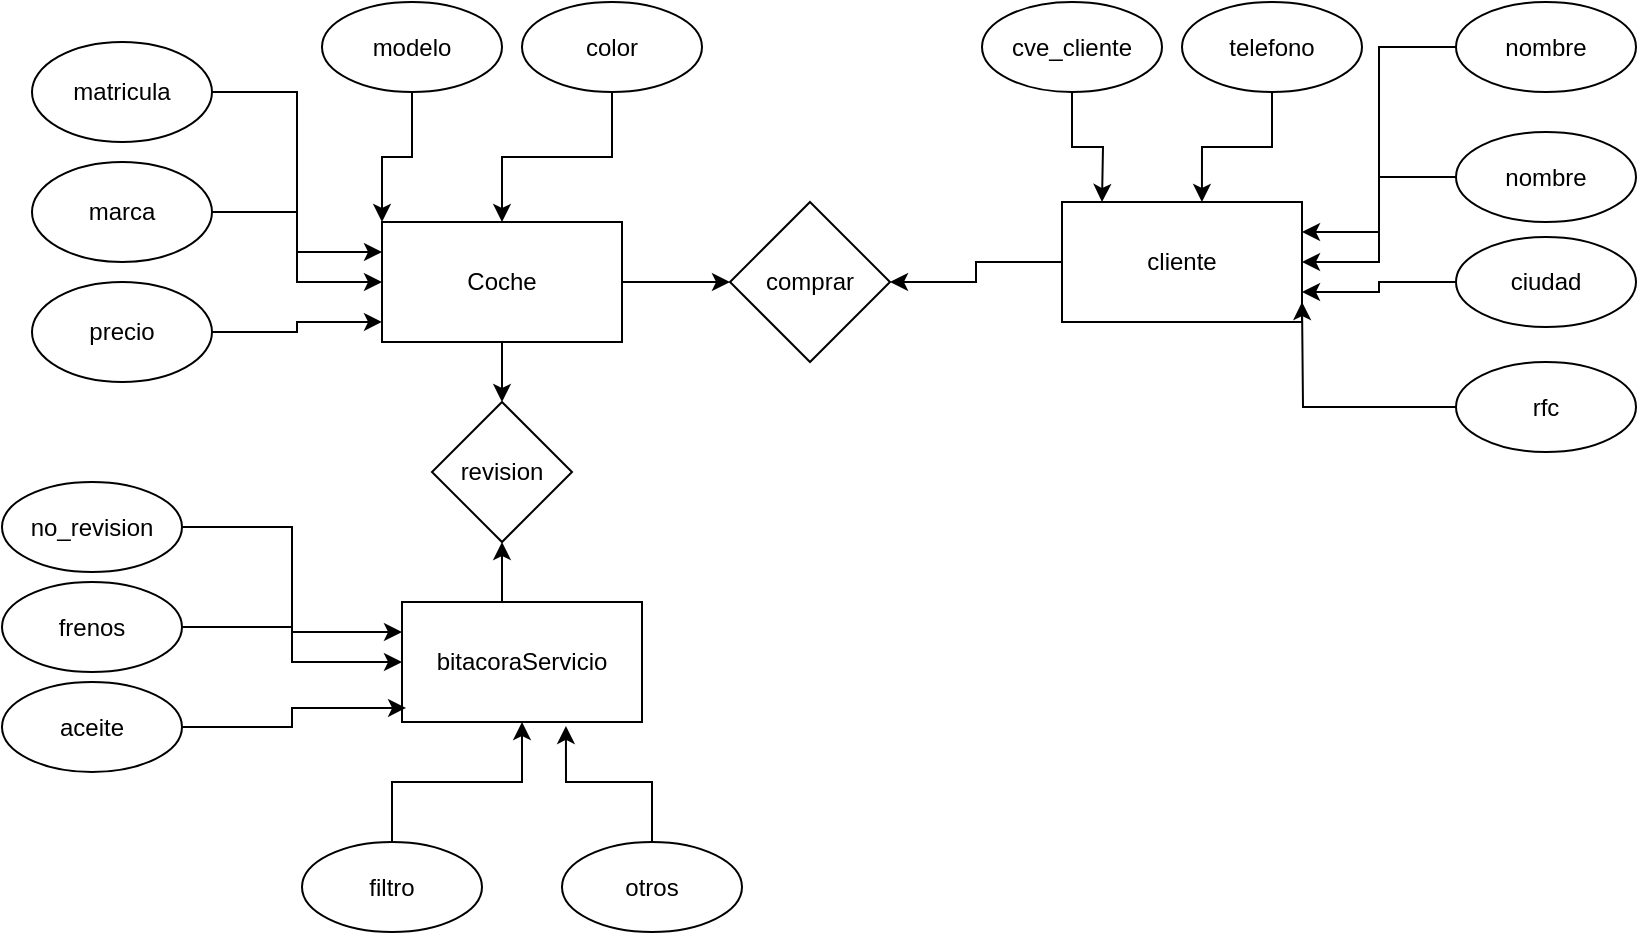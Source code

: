 <mxfile version="21.5.0" type="github">
  <diagram name="Página-1" id="bcggJst4Lfgpijk-xnBO">
    <mxGraphModel dx="880" dy="484" grid="1" gridSize="10" guides="1" tooltips="1" connect="1" arrows="1" fold="1" page="1" pageScale="1" pageWidth="827" pageHeight="1169" math="0" shadow="0">
      <root>
        <mxCell id="0" />
        <mxCell id="1" parent="0" />
        <mxCell id="1POWXPuu06_e3D0F7bsV-30" style="edgeStyle=orthogonalEdgeStyle;rounded=0;orthogonalLoop=1;jettySize=auto;html=1;exitX=1;exitY=0.5;exitDx=0;exitDy=0;" edge="1" parent="1" source="1POWXPuu06_e3D0F7bsV-2" target="1POWXPuu06_e3D0F7bsV-28">
          <mxGeometry relative="1" as="geometry" />
        </mxCell>
        <mxCell id="1POWXPuu06_e3D0F7bsV-44" style="edgeStyle=orthogonalEdgeStyle;rounded=0;orthogonalLoop=1;jettySize=auto;html=1;exitX=0.5;exitY=1;exitDx=0;exitDy=0;entryX=0.5;entryY=0;entryDx=0;entryDy=0;" edge="1" parent="1" source="1POWXPuu06_e3D0F7bsV-2" target="1POWXPuu06_e3D0F7bsV-43">
          <mxGeometry relative="1" as="geometry" />
        </mxCell>
        <mxCell id="1POWXPuu06_e3D0F7bsV-2" value="&lt;font style=&quot;vertical-align: inherit;&quot;&gt;&lt;font style=&quot;vertical-align: inherit;&quot;&gt;Coche&lt;/font&gt;&lt;/font&gt;" style="rounded=0;whiteSpace=wrap;html=1;" vertex="1" parent="1">
          <mxGeometry x="200" y="120" width="120" height="60" as="geometry" />
        </mxCell>
        <mxCell id="1POWXPuu06_e3D0F7bsV-12" style="edgeStyle=orthogonalEdgeStyle;rounded=0;orthogonalLoop=1;jettySize=auto;html=1;exitX=1;exitY=0.5;exitDx=0;exitDy=0;entryX=0;entryY=0.25;entryDx=0;entryDy=0;" edge="1" parent="1" source="1POWXPuu06_e3D0F7bsV-3" target="1POWXPuu06_e3D0F7bsV-2">
          <mxGeometry relative="1" as="geometry" />
        </mxCell>
        <mxCell id="1POWXPuu06_e3D0F7bsV-3" value="&lt;font style=&quot;vertical-align: inherit;&quot;&gt;&lt;font style=&quot;vertical-align: inherit;&quot;&gt;matricula&lt;/font&gt;&lt;/font&gt;" style="ellipse;whiteSpace=wrap;html=1;" vertex="1" parent="1">
          <mxGeometry x="25" y="30" width="90" height="50" as="geometry" />
        </mxCell>
        <mxCell id="1POWXPuu06_e3D0F7bsV-11" style="edgeStyle=orthogonalEdgeStyle;rounded=0;orthogonalLoop=1;jettySize=auto;html=1;" edge="1" parent="1" source="1POWXPuu06_e3D0F7bsV-4" target="1POWXPuu06_e3D0F7bsV-2">
          <mxGeometry relative="1" as="geometry" />
        </mxCell>
        <mxCell id="1POWXPuu06_e3D0F7bsV-4" value="&lt;font style=&quot;vertical-align: inherit;&quot;&gt;&lt;font style=&quot;vertical-align: inherit;&quot;&gt;marca&lt;/font&gt;&lt;/font&gt;" style="ellipse;whiteSpace=wrap;html=1;" vertex="1" parent="1">
          <mxGeometry x="25" y="90" width="90" height="50" as="geometry" />
        </mxCell>
        <mxCell id="1POWXPuu06_e3D0F7bsV-10" style="edgeStyle=orthogonalEdgeStyle;rounded=0;orthogonalLoop=1;jettySize=auto;html=1;entryX=0;entryY=0.833;entryDx=0;entryDy=0;entryPerimeter=0;" edge="1" parent="1" source="1POWXPuu06_e3D0F7bsV-5" target="1POWXPuu06_e3D0F7bsV-2">
          <mxGeometry relative="1" as="geometry" />
        </mxCell>
        <mxCell id="1POWXPuu06_e3D0F7bsV-5" value="&lt;font style=&quot;vertical-align: inherit;&quot;&gt;&lt;font style=&quot;vertical-align: inherit;&quot;&gt;precio&lt;/font&gt;&lt;/font&gt;" style="ellipse;whiteSpace=wrap;html=1;" vertex="1" parent="1">
          <mxGeometry x="25" y="150" width="90" height="50" as="geometry" />
        </mxCell>
        <mxCell id="1POWXPuu06_e3D0F7bsV-13" style="edgeStyle=orthogonalEdgeStyle;rounded=0;orthogonalLoop=1;jettySize=auto;html=1;exitX=0.5;exitY=1;exitDx=0;exitDy=0;entryX=0;entryY=0;entryDx=0;entryDy=0;" edge="1" parent="1" source="1POWXPuu06_e3D0F7bsV-6" target="1POWXPuu06_e3D0F7bsV-2">
          <mxGeometry relative="1" as="geometry" />
        </mxCell>
        <mxCell id="1POWXPuu06_e3D0F7bsV-6" value="&lt;font style=&quot;vertical-align: inherit;&quot;&gt;&lt;font style=&quot;vertical-align: inherit;&quot;&gt;modelo&lt;/font&gt;&lt;/font&gt;" style="ellipse;whiteSpace=wrap;html=1;" vertex="1" parent="1">
          <mxGeometry x="170" y="10" width="90" height="45" as="geometry" />
        </mxCell>
        <mxCell id="1POWXPuu06_e3D0F7bsV-14" style="edgeStyle=orthogonalEdgeStyle;rounded=0;orthogonalLoop=1;jettySize=auto;html=1;" edge="1" parent="1" source="1POWXPuu06_e3D0F7bsV-8" target="1POWXPuu06_e3D0F7bsV-2">
          <mxGeometry relative="1" as="geometry" />
        </mxCell>
        <mxCell id="1POWXPuu06_e3D0F7bsV-8" value="&lt;font style=&quot;vertical-align: inherit;&quot;&gt;&lt;font style=&quot;vertical-align: inherit;&quot;&gt;&lt;font style=&quot;vertical-align: inherit;&quot;&gt;&lt;font style=&quot;vertical-align: inherit;&quot;&gt;color&lt;/font&gt;&lt;/font&gt;&lt;/font&gt;&lt;/font&gt;" style="ellipse;whiteSpace=wrap;html=1;" vertex="1" parent="1">
          <mxGeometry x="270" y="10" width="90" height="45" as="geometry" />
        </mxCell>
        <mxCell id="1POWXPuu06_e3D0F7bsV-29" style="edgeStyle=orthogonalEdgeStyle;rounded=0;orthogonalLoop=1;jettySize=auto;html=1;" edge="1" parent="1" source="1POWXPuu06_e3D0F7bsV-15" target="1POWXPuu06_e3D0F7bsV-28">
          <mxGeometry relative="1" as="geometry" />
        </mxCell>
        <mxCell id="1POWXPuu06_e3D0F7bsV-15" value="&lt;font style=&quot;vertical-align: inherit;&quot;&gt;&lt;font style=&quot;vertical-align: inherit;&quot;&gt;&lt;font style=&quot;vertical-align: inherit;&quot;&gt;&lt;font style=&quot;vertical-align: inherit;&quot;&gt;cliente&lt;/font&gt;&lt;/font&gt;&lt;/font&gt;&lt;/font&gt;" style="rounded=0;whiteSpace=wrap;html=1;" vertex="1" parent="1">
          <mxGeometry x="540" y="110" width="120" height="60" as="geometry" />
        </mxCell>
        <mxCell id="1POWXPuu06_e3D0F7bsV-22" style="edgeStyle=orthogonalEdgeStyle;rounded=0;orthogonalLoop=1;jettySize=auto;html=1;" edge="1" parent="1" source="1POWXPuu06_e3D0F7bsV-16">
          <mxGeometry relative="1" as="geometry">
            <mxPoint x="560" y="110" as="targetPoint" />
          </mxGeometry>
        </mxCell>
        <mxCell id="1POWXPuu06_e3D0F7bsV-16" value="&lt;font style=&quot;vertical-align: inherit;&quot;&gt;&lt;font style=&quot;vertical-align: inherit;&quot;&gt;cve_cliente&lt;/font&gt;&lt;/font&gt;" style="ellipse;whiteSpace=wrap;html=1;" vertex="1" parent="1">
          <mxGeometry x="500" y="10" width="90" height="45" as="geometry" />
        </mxCell>
        <mxCell id="1POWXPuu06_e3D0F7bsV-24" style="edgeStyle=orthogonalEdgeStyle;rounded=0;orthogonalLoop=1;jettySize=auto;html=1;entryX=1;entryY=0.25;entryDx=0;entryDy=0;" edge="1" parent="1" source="1POWXPuu06_e3D0F7bsV-17" target="1POWXPuu06_e3D0F7bsV-15">
          <mxGeometry relative="1" as="geometry" />
        </mxCell>
        <mxCell id="1POWXPuu06_e3D0F7bsV-17" value="&lt;font style=&quot;vertical-align: inherit;&quot;&gt;&lt;font style=&quot;vertical-align: inherit;&quot;&gt;&lt;font style=&quot;vertical-align: inherit;&quot;&gt;&lt;font style=&quot;vertical-align: inherit;&quot;&gt;&lt;font style=&quot;vertical-align: inherit;&quot;&gt;&lt;font style=&quot;vertical-align: inherit;&quot;&gt;nombre&lt;/font&gt;&lt;/font&gt;&lt;/font&gt;&lt;/font&gt;&lt;/font&gt;&lt;/font&gt;" style="ellipse;whiteSpace=wrap;html=1;" vertex="1" parent="1">
          <mxGeometry x="737" y="10" width="90" height="45" as="geometry" />
        </mxCell>
        <mxCell id="1POWXPuu06_e3D0F7bsV-25" style="edgeStyle=orthogonalEdgeStyle;rounded=0;orthogonalLoop=1;jettySize=auto;html=1;" edge="1" parent="1" source="1POWXPuu06_e3D0F7bsV-18" target="1POWXPuu06_e3D0F7bsV-15">
          <mxGeometry relative="1" as="geometry" />
        </mxCell>
        <mxCell id="1POWXPuu06_e3D0F7bsV-18" value="&lt;font style=&quot;vertical-align: inherit;&quot;&gt;&lt;font style=&quot;vertical-align: inherit;&quot;&gt;nombre&lt;/font&gt;&lt;/font&gt;" style="ellipse;whiteSpace=wrap;html=1;" vertex="1" parent="1">
          <mxGeometry x="737" y="75" width="90" height="45" as="geometry" />
        </mxCell>
        <mxCell id="1POWXPuu06_e3D0F7bsV-26" style="edgeStyle=orthogonalEdgeStyle;rounded=0;orthogonalLoop=1;jettySize=auto;html=1;entryX=1;entryY=0.75;entryDx=0;entryDy=0;" edge="1" parent="1" source="1POWXPuu06_e3D0F7bsV-19" target="1POWXPuu06_e3D0F7bsV-15">
          <mxGeometry relative="1" as="geometry" />
        </mxCell>
        <mxCell id="1POWXPuu06_e3D0F7bsV-19" value="&lt;font style=&quot;vertical-align: inherit;&quot;&gt;&lt;font style=&quot;vertical-align: inherit;&quot;&gt;ciudad&lt;/font&gt;&lt;/font&gt;" style="ellipse;whiteSpace=wrap;html=1;" vertex="1" parent="1">
          <mxGeometry x="737" y="127.5" width="90" height="45" as="geometry" />
        </mxCell>
        <mxCell id="1POWXPuu06_e3D0F7bsV-27" style="edgeStyle=orthogonalEdgeStyle;rounded=0;orthogonalLoop=1;jettySize=auto;html=1;" edge="1" parent="1" source="1POWXPuu06_e3D0F7bsV-20">
          <mxGeometry relative="1" as="geometry">
            <mxPoint x="660" y="160" as="targetPoint" />
          </mxGeometry>
        </mxCell>
        <mxCell id="1POWXPuu06_e3D0F7bsV-20" value="&lt;font style=&quot;vertical-align: inherit;&quot;&gt;&lt;font style=&quot;vertical-align: inherit;&quot;&gt;&lt;font style=&quot;vertical-align: inherit;&quot;&gt;&lt;font style=&quot;vertical-align: inherit;&quot;&gt;&lt;font style=&quot;vertical-align: inherit;&quot;&gt;&lt;font style=&quot;vertical-align: inherit;&quot;&gt;rfc&lt;/font&gt;&lt;/font&gt;&lt;/font&gt;&lt;/font&gt;&lt;/font&gt;&lt;/font&gt;" style="ellipse;whiteSpace=wrap;html=1;" vertex="1" parent="1">
          <mxGeometry x="737" y="190" width="90" height="45" as="geometry" />
        </mxCell>
        <mxCell id="1POWXPuu06_e3D0F7bsV-23" style="edgeStyle=orthogonalEdgeStyle;rounded=0;orthogonalLoop=1;jettySize=auto;html=1;entryX=0.583;entryY=0;entryDx=0;entryDy=0;entryPerimeter=0;" edge="1" parent="1" source="1POWXPuu06_e3D0F7bsV-21" target="1POWXPuu06_e3D0F7bsV-15">
          <mxGeometry relative="1" as="geometry" />
        </mxCell>
        <mxCell id="1POWXPuu06_e3D0F7bsV-21" value="&lt;font style=&quot;vertical-align: inherit;&quot;&gt;&lt;font style=&quot;vertical-align: inherit;&quot;&gt;&lt;font style=&quot;vertical-align: inherit;&quot;&gt;&lt;font style=&quot;vertical-align: inherit;&quot;&gt;&lt;font style=&quot;vertical-align: inherit;&quot;&gt;&lt;font style=&quot;vertical-align: inherit;&quot;&gt;telefono&lt;/font&gt;&lt;/font&gt;&lt;/font&gt;&lt;/font&gt;&lt;/font&gt;&lt;/font&gt;" style="ellipse;whiteSpace=wrap;html=1;" vertex="1" parent="1">
          <mxGeometry x="600" y="10" width="90" height="45" as="geometry" />
        </mxCell>
        <mxCell id="1POWXPuu06_e3D0F7bsV-28" value="&lt;font style=&quot;vertical-align: inherit;&quot;&gt;&lt;font style=&quot;vertical-align: inherit;&quot;&gt;comprar&lt;/font&gt;&lt;/font&gt;" style="rhombus;whiteSpace=wrap;html=1;" vertex="1" parent="1">
          <mxGeometry x="374" y="110" width="80" height="80" as="geometry" />
        </mxCell>
        <mxCell id="1POWXPuu06_e3D0F7bsV-45" style="edgeStyle=orthogonalEdgeStyle;rounded=0;orthogonalLoop=1;jettySize=auto;html=1;entryX=0.5;entryY=1;entryDx=0;entryDy=0;" edge="1" parent="1" source="1POWXPuu06_e3D0F7bsV-31" target="1POWXPuu06_e3D0F7bsV-43">
          <mxGeometry relative="1" as="geometry">
            <Array as="points">
              <mxPoint x="260" y="310" />
              <mxPoint x="260" y="310" />
            </Array>
          </mxGeometry>
        </mxCell>
        <mxCell id="1POWXPuu06_e3D0F7bsV-31" value="&lt;font style=&quot;vertical-align: inherit;&quot;&gt;&lt;font style=&quot;vertical-align: inherit;&quot;&gt;bitacoraServicio&lt;/font&gt;&lt;/font&gt;" style="rounded=0;whiteSpace=wrap;html=1;" vertex="1" parent="1">
          <mxGeometry x="210" y="310" width="120" height="60" as="geometry" />
        </mxCell>
        <mxCell id="1POWXPuu06_e3D0F7bsV-38" style="edgeStyle=orthogonalEdgeStyle;rounded=0;orthogonalLoop=1;jettySize=auto;html=1;exitX=1;exitY=0.5;exitDx=0;exitDy=0;entryX=0;entryY=0.25;entryDx=0;entryDy=0;" edge="1" parent="1" source="1POWXPuu06_e3D0F7bsV-33" target="1POWXPuu06_e3D0F7bsV-31">
          <mxGeometry relative="1" as="geometry" />
        </mxCell>
        <mxCell id="1POWXPuu06_e3D0F7bsV-33" value="&lt;font style=&quot;vertical-align: inherit;&quot;&gt;&lt;font style=&quot;vertical-align: inherit;&quot;&gt;&lt;font style=&quot;vertical-align: inherit;&quot;&gt;&lt;font style=&quot;vertical-align: inherit;&quot;&gt;&lt;font style=&quot;vertical-align: inherit;&quot;&gt;&lt;font style=&quot;vertical-align: inherit;&quot;&gt;no_revision&lt;br&gt;&lt;/font&gt;&lt;/font&gt;&lt;/font&gt;&lt;/font&gt;&lt;/font&gt;&lt;/font&gt;" style="ellipse;whiteSpace=wrap;html=1;" vertex="1" parent="1">
          <mxGeometry x="10" y="250" width="90" height="45" as="geometry" />
        </mxCell>
        <mxCell id="1POWXPuu06_e3D0F7bsV-39" style="edgeStyle=orthogonalEdgeStyle;rounded=0;orthogonalLoop=1;jettySize=auto;html=1;" edge="1" parent="1" source="1POWXPuu06_e3D0F7bsV-34" target="1POWXPuu06_e3D0F7bsV-31">
          <mxGeometry relative="1" as="geometry" />
        </mxCell>
        <mxCell id="1POWXPuu06_e3D0F7bsV-34" value="&lt;font style=&quot;vertical-align: inherit;&quot;&gt;&lt;font style=&quot;vertical-align: inherit;&quot;&gt;frenos&lt;/font&gt;&lt;/font&gt;" style="ellipse;whiteSpace=wrap;html=1;" vertex="1" parent="1">
          <mxGeometry x="10" y="300" width="90" height="45" as="geometry" />
        </mxCell>
        <mxCell id="1POWXPuu06_e3D0F7bsV-40" style="edgeStyle=orthogonalEdgeStyle;rounded=0;orthogonalLoop=1;jettySize=auto;html=1;exitX=1;exitY=0.5;exitDx=0;exitDy=0;entryX=0.017;entryY=0.883;entryDx=0;entryDy=0;entryPerimeter=0;" edge="1" parent="1" source="1POWXPuu06_e3D0F7bsV-35" target="1POWXPuu06_e3D0F7bsV-31">
          <mxGeometry relative="1" as="geometry" />
        </mxCell>
        <mxCell id="1POWXPuu06_e3D0F7bsV-35" value="&lt;font style=&quot;vertical-align: inherit;&quot;&gt;&lt;font style=&quot;vertical-align: inherit;&quot;&gt;&lt;font style=&quot;vertical-align: inherit;&quot;&gt;&lt;font style=&quot;vertical-align: inherit;&quot;&gt;&lt;font style=&quot;vertical-align: inherit;&quot;&gt;&lt;font style=&quot;vertical-align: inherit;&quot;&gt;aceite&lt;/font&gt;&lt;/font&gt;&lt;/font&gt;&lt;/font&gt;&lt;/font&gt;&lt;/font&gt;" style="ellipse;whiteSpace=wrap;html=1;" vertex="1" parent="1">
          <mxGeometry x="10" y="350" width="90" height="45" as="geometry" />
        </mxCell>
        <mxCell id="1POWXPuu06_e3D0F7bsV-41" value="" style="edgeStyle=orthogonalEdgeStyle;rounded=0;orthogonalLoop=1;jettySize=auto;html=1;" edge="1" parent="1" source="1POWXPuu06_e3D0F7bsV-36" target="1POWXPuu06_e3D0F7bsV-31">
          <mxGeometry relative="1" as="geometry" />
        </mxCell>
        <mxCell id="1POWXPuu06_e3D0F7bsV-36" value="&lt;font style=&quot;vertical-align: inherit;&quot;&gt;&lt;font style=&quot;vertical-align: inherit;&quot;&gt;filtro&lt;/font&gt;&lt;/font&gt;" style="ellipse;whiteSpace=wrap;html=1;" vertex="1" parent="1">
          <mxGeometry x="160" y="430" width="90" height="45" as="geometry" />
        </mxCell>
        <mxCell id="1POWXPuu06_e3D0F7bsV-42" style="edgeStyle=orthogonalEdgeStyle;rounded=0;orthogonalLoop=1;jettySize=auto;html=1;entryX=0.683;entryY=1.033;entryDx=0;entryDy=0;entryPerimeter=0;" edge="1" parent="1" source="1POWXPuu06_e3D0F7bsV-37" target="1POWXPuu06_e3D0F7bsV-31">
          <mxGeometry relative="1" as="geometry" />
        </mxCell>
        <mxCell id="1POWXPuu06_e3D0F7bsV-37" value="&lt;font style=&quot;vertical-align: inherit;&quot;&gt;&lt;font style=&quot;vertical-align: inherit;&quot;&gt;&lt;font style=&quot;vertical-align: inherit;&quot;&gt;&lt;font style=&quot;vertical-align: inherit;&quot;&gt;&lt;font style=&quot;vertical-align: inherit;&quot;&gt;&lt;font style=&quot;vertical-align: inherit;&quot;&gt;otros&lt;/font&gt;&lt;/font&gt;&lt;/font&gt;&lt;/font&gt;&lt;/font&gt;&lt;/font&gt;" style="ellipse;whiteSpace=wrap;html=1;" vertex="1" parent="1">
          <mxGeometry x="290" y="430" width="90" height="45" as="geometry" />
        </mxCell>
        <mxCell id="1POWXPuu06_e3D0F7bsV-43" value="&lt;font style=&quot;vertical-align: inherit;&quot;&gt;&lt;font style=&quot;vertical-align: inherit;&quot;&gt;&lt;font style=&quot;vertical-align: inherit;&quot;&gt;&lt;font style=&quot;vertical-align: inherit;&quot;&gt;revision&lt;/font&gt;&lt;/font&gt;&lt;/font&gt;&lt;/font&gt;" style="rhombus;whiteSpace=wrap;html=1;" vertex="1" parent="1">
          <mxGeometry x="225" y="210" width="70" height="70" as="geometry" />
        </mxCell>
      </root>
    </mxGraphModel>
  </diagram>
</mxfile>
